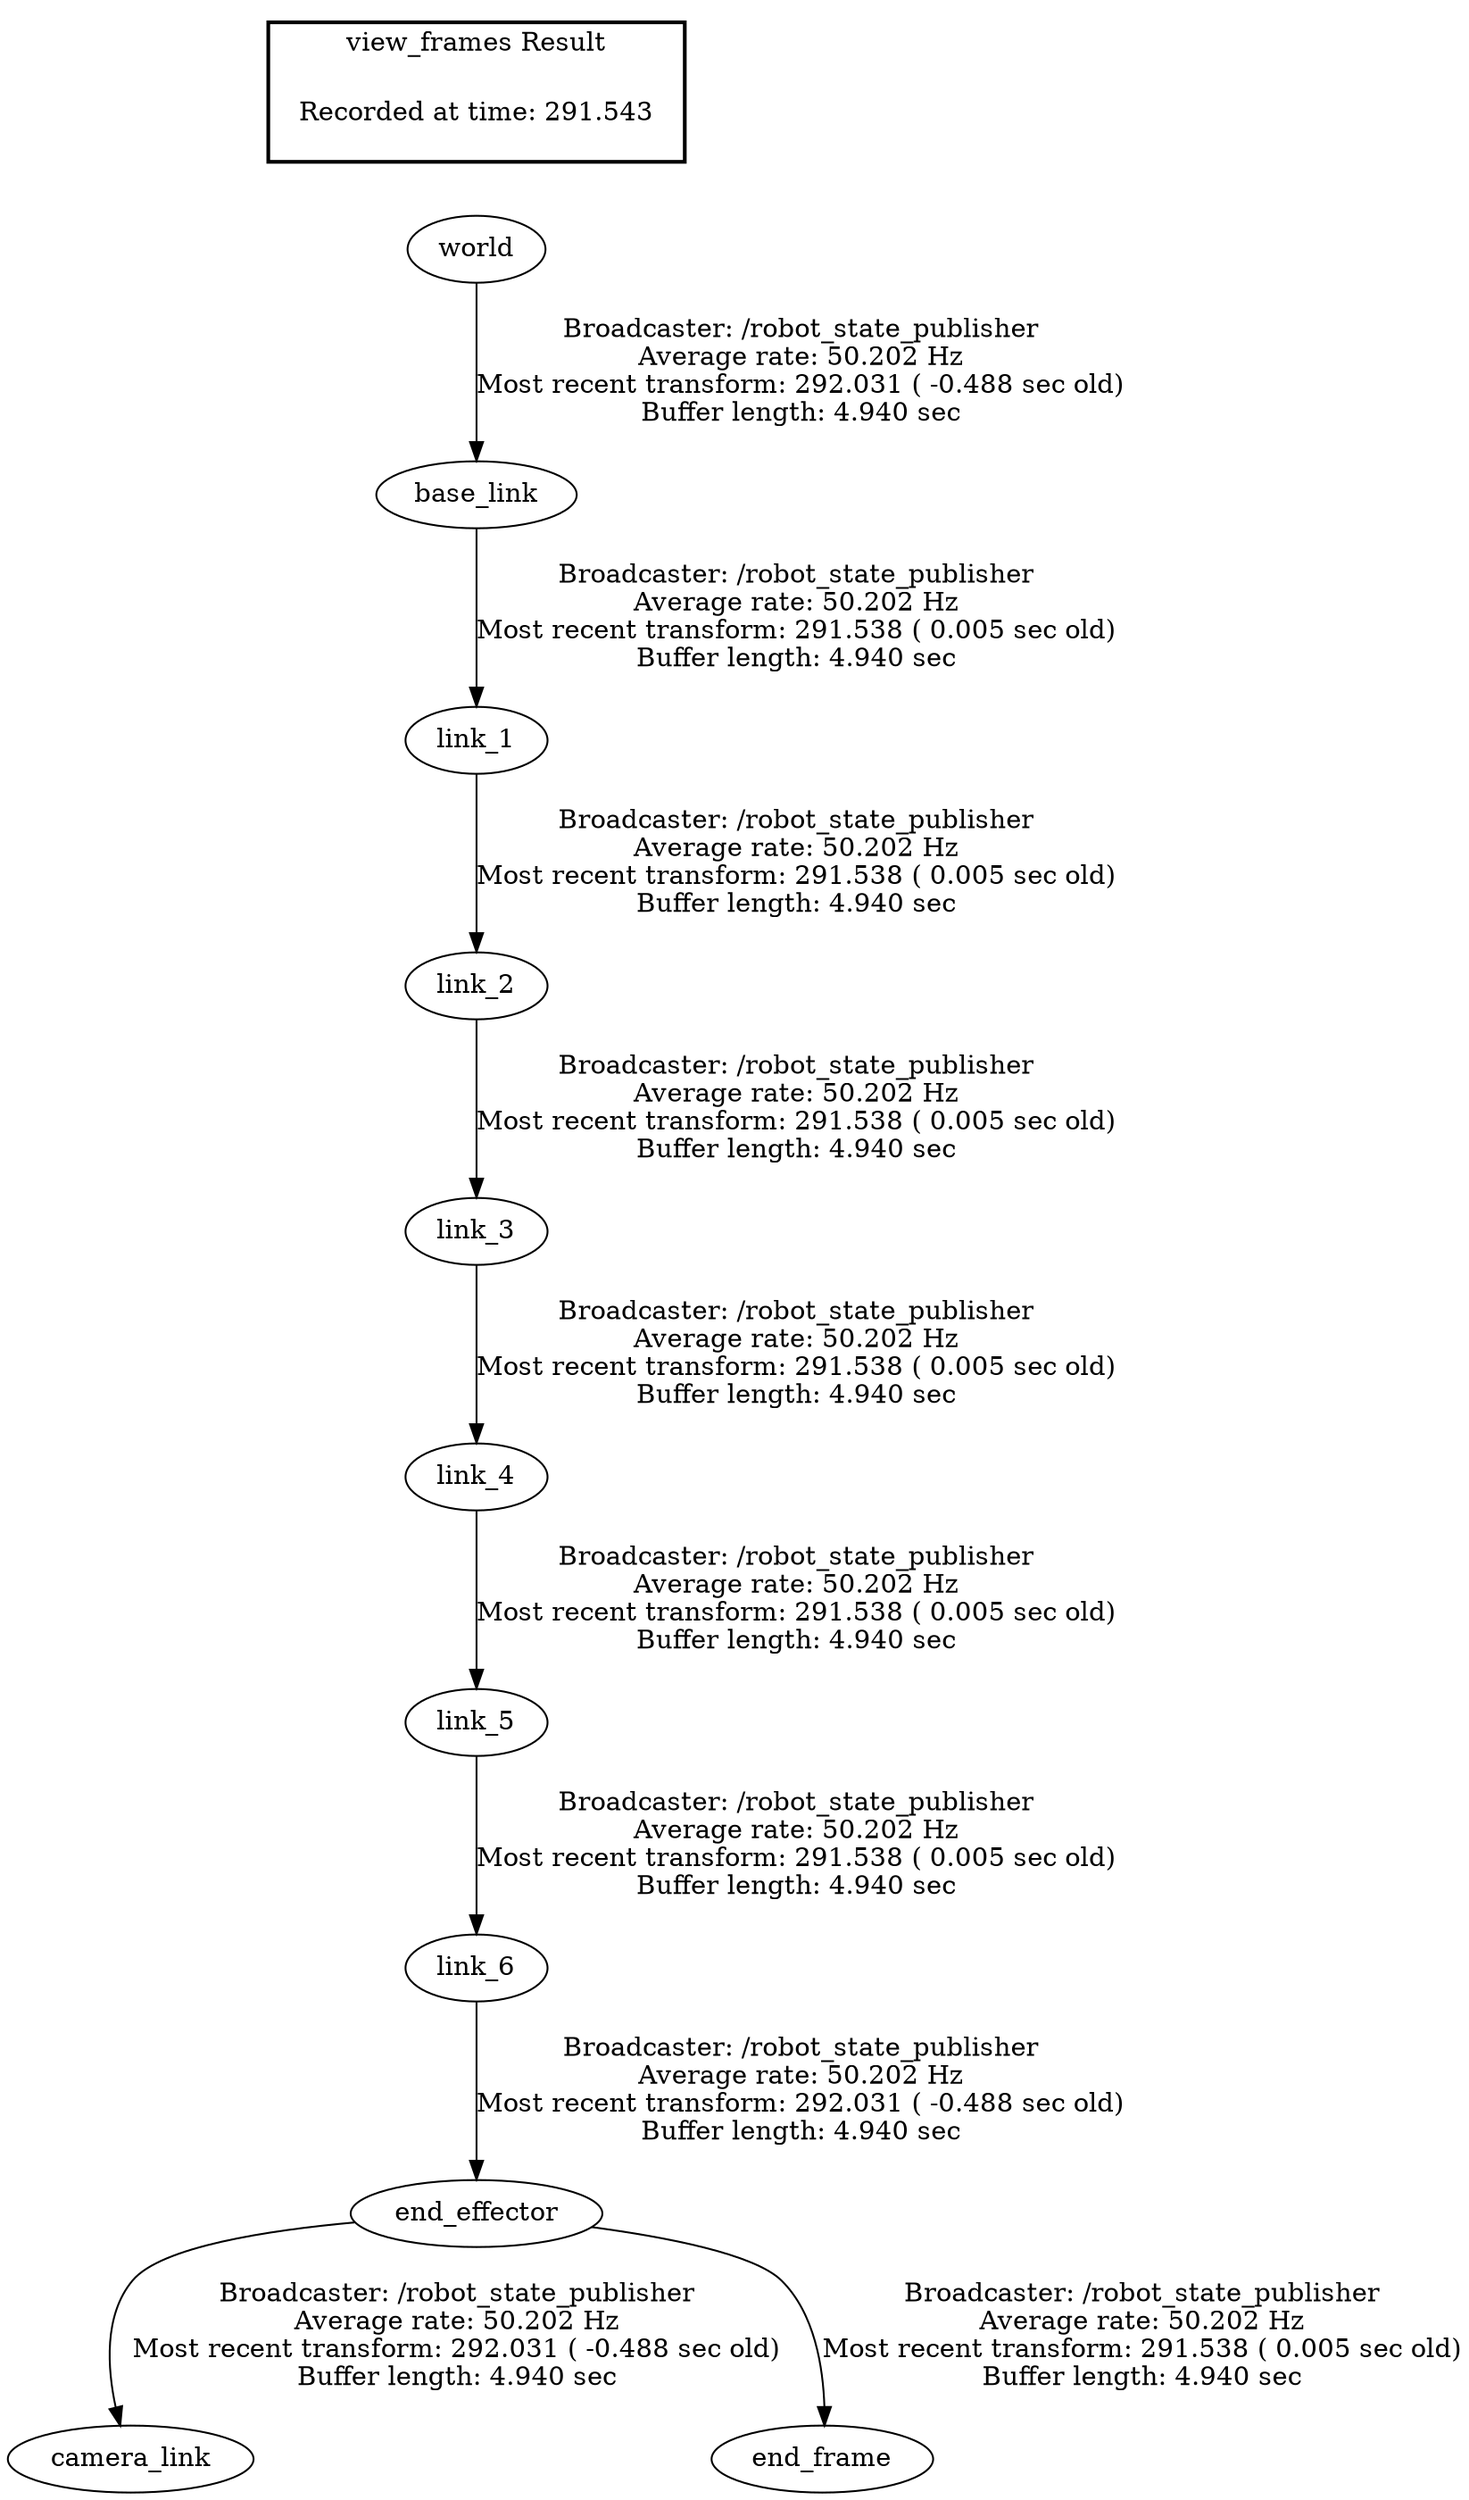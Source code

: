 digraph G {
"end_effector" -> "camera_link"[label="Broadcaster: /robot_state_publisher\nAverage rate: 50.202 Hz\nMost recent transform: 292.031 ( -0.488 sec old)\nBuffer length: 4.940 sec\n"];
"link_6" -> "end_effector"[label="Broadcaster: /robot_state_publisher\nAverage rate: 50.202 Hz\nMost recent transform: 292.031 ( -0.488 sec old)\nBuffer length: 4.940 sec\n"];
"world" -> "base_link"[label="Broadcaster: /robot_state_publisher\nAverage rate: 50.202 Hz\nMost recent transform: 292.031 ( -0.488 sec old)\nBuffer length: 4.940 sec\n"];
"link_5" -> "link_6"[label="Broadcaster: /robot_state_publisher\nAverage rate: 50.202 Hz\nMost recent transform: 291.538 ( 0.005 sec old)\nBuffer length: 4.940 sec\n"];
"base_link" -> "link_1"[label="Broadcaster: /robot_state_publisher\nAverage rate: 50.202 Hz\nMost recent transform: 291.538 ( 0.005 sec old)\nBuffer length: 4.940 sec\n"];
"link_1" -> "link_2"[label="Broadcaster: /robot_state_publisher\nAverage rate: 50.202 Hz\nMost recent transform: 291.538 ( 0.005 sec old)\nBuffer length: 4.940 sec\n"];
"link_2" -> "link_3"[label="Broadcaster: /robot_state_publisher\nAverage rate: 50.202 Hz\nMost recent transform: 291.538 ( 0.005 sec old)\nBuffer length: 4.940 sec\n"];
"link_3" -> "link_4"[label="Broadcaster: /robot_state_publisher\nAverage rate: 50.202 Hz\nMost recent transform: 291.538 ( 0.005 sec old)\nBuffer length: 4.940 sec\n"];
"link_4" -> "link_5"[label="Broadcaster: /robot_state_publisher\nAverage rate: 50.202 Hz\nMost recent transform: 291.538 ( 0.005 sec old)\nBuffer length: 4.940 sec\n"];
"end_effector" -> "end_frame"[label="Broadcaster: /robot_state_publisher\nAverage rate: 50.202 Hz\nMost recent transform: 291.538 ( 0.005 sec old)\nBuffer length: 4.940 sec\n"];
edge [style=invis];
 subgraph cluster_legend { style=bold; color=black; label ="view_frames Result";
"Recorded at time: 291.543"[ shape=plaintext ] ;
 }->"world";
}